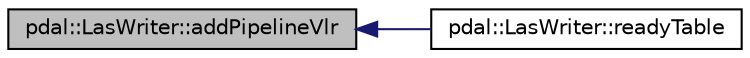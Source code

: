 digraph "pdal::LasWriter::addPipelineVlr"
{
  edge [fontname="Helvetica",fontsize="10",labelfontname="Helvetica",labelfontsize="10"];
  node [fontname="Helvetica",fontsize="10",shape=record];
  rankdir="LR";
  Node1 [label="pdal::LasWriter::addPipelineVlr",height=0.2,width=0.4,color="black", fillcolor="grey75", style="filled", fontcolor="black"];
  Node1 -> Node2 [dir="back",color="midnightblue",fontsize="10",style="solid",fontname="Helvetica"];
  Node2 [label="pdal::LasWriter::readyTable",height=0.2,width=0.4,color="black", fillcolor="white", style="filled",URL="$classpdal_1_1LasWriter.html#a2e5b4f04008d3784799d9e4ad029352a"];
}
